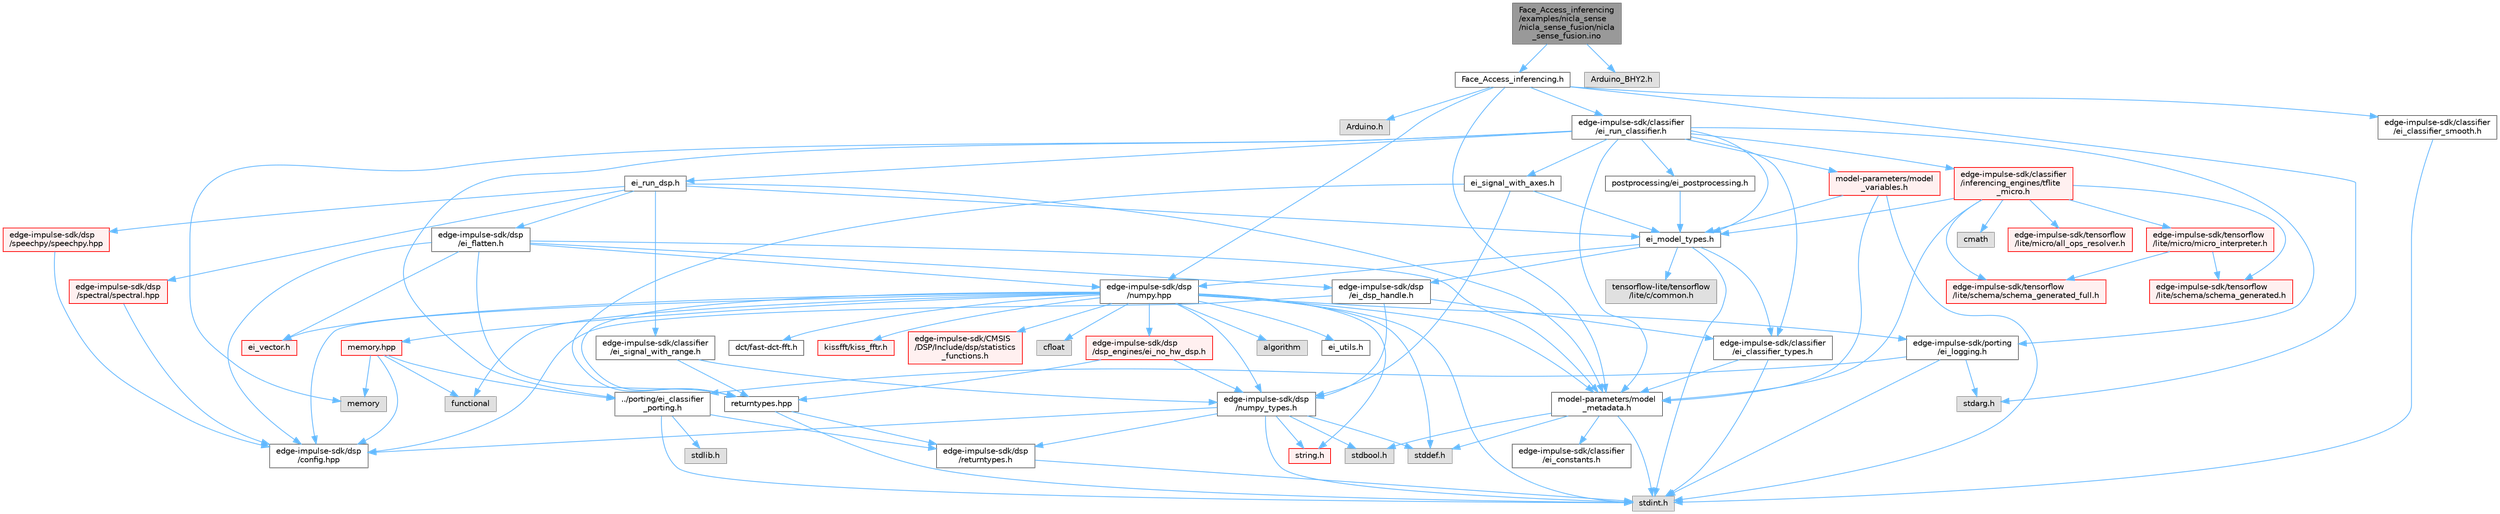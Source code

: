 digraph "Face_Access_inferencing/examples/nicla_sense/nicla_sense_fusion/nicla_sense_fusion.ino"
{
 // LATEX_PDF_SIZE
  bgcolor="transparent";
  edge [fontname=Helvetica,fontsize=10,labelfontname=Helvetica,labelfontsize=10];
  node [fontname=Helvetica,fontsize=10,shape=box,height=0.2,width=0.4];
  Node1 [id="Node000001",label="Face_Access_inferencing\l/examples/nicla_sense\l/nicla_sense_fusion/nicla\l_sense_fusion.ino",height=0.2,width=0.4,color="gray40", fillcolor="grey60", style="filled", fontcolor="black",tooltip=" "];
  Node1 -> Node2 [id="edge106_Node000001_Node000002",color="steelblue1",style="solid",tooltip=" "];
  Node2 [id="Node000002",label="Face_Access_inferencing.h",height=0.2,width=0.4,color="grey40", fillcolor="white", style="filled",URL="$_face___access__inferencing_8h.html",tooltip=" "];
  Node2 -> Node3 [id="edge107_Node000002_Node000003",color="steelblue1",style="solid",tooltip=" "];
  Node3 [id="Node000003",label="Arduino.h",height=0.2,width=0.4,color="grey60", fillcolor="#E0E0E0", style="filled",tooltip=" "];
  Node2 -> Node4 [id="edge108_Node000002_Node000004",color="steelblue1",style="solid",tooltip=" "];
  Node4 [id="Node000004",label="stdarg.h",height=0.2,width=0.4,color="grey60", fillcolor="#E0E0E0", style="filled",tooltip=" "];
  Node2 -> Node5 [id="edge109_Node000002_Node000005",color="steelblue1",style="solid",tooltip=" "];
  Node5 [id="Node000005",label="edge-impulse-sdk/classifier\l/ei_run_classifier.h",height=0.2,width=0.4,color="grey40", fillcolor="white", style="filled",URL="$ei__run__classifier_8h.html",tooltip=" "];
  Node5 -> Node6 [id="edge110_Node000005_Node000006",color="steelblue1",style="solid",tooltip=" "];
  Node6 [id="Node000006",label="ei_model_types.h",height=0.2,width=0.4,color="grey40", fillcolor="white", style="filled",URL="$ei__model__types_8h.html",tooltip=" "];
  Node6 -> Node7 [id="edge111_Node000006_Node000007",color="steelblue1",style="solid",tooltip=" "];
  Node7 [id="Node000007",label="stdint.h",height=0.2,width=0.4,color="grey60", fillcolor="#E0E0E0", style="filled",tooltip=" "];
  Node6 -> Node8 [id="edge112_Node000006_Node000008",color="steelblue1",style="solid",tooltip=" "];
  Node8 [id="Node000008",label="edge-impulse-sdk/classifier\l/ei_classifier_types.h",height=0.2,width=0.4,color="grey40", fillcolor="white", style="filled",URL="$ei__classifier__types_8h.html",tooltip=" "];
  Node8 -> Node7 [id="edge113_Node000008_Node000007",color="steelblue1",style="solid",tooltip=" "];
  Node8 -> Node9 [id="edge114_Node000008_Node000009",color="steelblue1",style="solid",tooltip=" "];
  Node9 [id="Node000009",label="model-parameters/model\l_metadata.h",height=0.2,width=0.4,color="grey40", fillcolor="white", style="filled",URL="$model__metadata_8h.html",tooltip=" "];
  Node9 -> Node7 [id="edge115_Node000009_Node000007",color="steelblue1",style="solid",tooltip=" "];
  Node9 -> Node10 [id="edge116_Node000009_Node000010",color="steelblue1",style="solid",tooltip=" "];
  Node10 [id="Node000010",label="stdbool.h",height=0.2,width=0.4,color="grey60", fillcolor="#E0E0E0", style="filled",tooltip=" "];
  Node9 -> Node11 [id="edge117_Node000009_Node000011",color="steelblue1",style="solid",tooltip=" "];
  Node11 [id="Node000011",label="stddef.h",height=0.2,width=0.4,color="grey60", fillcolor="#E0E0E0", style="filled",tooltip=" "];
  Node9 -> Node12 [id="edge118_Node000009_Node000012",color="steelblue1",style="solid",tooltip=" "];
  Node12 [id="Node000012",label="edge-impulse-sdk/classifier\l/ei_constants.h",height=0.2,width=0.4,color="grey40", fillcolor="white", style="filled",URL="$ei__constants_8h.html",tooltip=" "];
  Node6 -> Node13 [id="edge119_Node000006_Node000013",color="steelblue1",style="solid",tooltip=" "];
  Node13 [id="Node000013",label="edge-impulse-sdk/dsp\l/ei_dsp_handle.h",height=0.2,width=0.4,color="grey40", fillcolor="white", style="filled",URL="$ei__dsp__handle_8h.html",tooltip=" "];
  Node13 -> Node14 [id="edge120_Node000013_Node000014",color="steelblue1",style="solid",tooltip=" "];
  Node14 [id="Node000014",label="edge-impulse-sdk/dsp\l/config.hpp",height=0.2,width=0.4,color="grey40", fillcolor="white", style="filled",URL="$config_8hpp.html",tooltip=" "];
  Node13 -> Node15 [id="edge121_Node000013_Node000015",color="steelblue1",style="solid",tooltip=" "];
  Node15 [id="Node000015",label="edge-impulse-sdk/dsp\l/numpy_types.h",height=0.2,width=0.4,color="grey40", fillcolor="white", style="filled",URL="$numpy__types_8h.html",tooltip=" "];
  Node15 -> Node7 [id="edge122_Node000015_Node000007",color="steelblue1",style="solid",tooltip=" "];
  Node15 -> Node10 [id="edge123_Node000015_Node000010",color="steelblue1",style="solid",tooltip=" "];
  Node15 -> Node16 [id="edge124_Node000015_Node000016",color="steelblue1",style="solid",tooltip=" "];
  Node16 [id="Node000016",label="string.h",height=0.2,width=0.4,color="red", fillcolor="#FFF0F0", style="filled",URL="$string_8h.html",tooltip=" "];
  Node15 -> Node11 [id="edge125_Node000015_Node000011",color="steelblue1",style="solid",tooltip=" "];
  Node15 -> Node14 [id="edge126_Node000015_Node000014",color="steelblue1",style="solid",tooltip=" "];
  Node15 -> Node35 [id="edge127_Node000015_Node000035",color="steelblue1",style="solid",tooltip=" "];
  Node35 [id="Node000035",label="edge-impulse-sdk/dsp\l/returntypes.h",height=0.2,width=0.4,color="grey40", fillcolor="white", style="filled",URL="$returntypes_8h.html",tooltip=" "];
  Node35 -> Node7 [id="edge128_Node000035_Node000007",color="steelblue1",style="solid",tooltip=" "];
  Node13 -> Node8 [id="edge129_Node000013_Node000008",color="steelblue1",style="solid",tooltip=" "];
  Node6 -> Node36 [id="edge130_Node000006_Node000036",color="steelblue1",style="solid",tooltip=" "];
  Node36 [id="Node000036",label="edge-impulse-sdk/dsp\l/numpy.hpp",height=0.2,width=0.4,color="grey40", fillcolor="white", style="filled",URL="$numpy_8hpp.html",tooltip=" "];
  Node36 -> Node7 [id="edge131_Node000036_Node000007",color="steelblue1",style="solid",tooltip=" "];
  Node36 -> Node16 [id="edge132_Node000036_Node000016",color="steelblue1",style="solid",tooltip=" "];
  Node36 -> Node11 [id="edge133_Node000036_Node000011",color="steelblue1",style="solid",tooltip=" "];
  Node36 -> Node37 [id="edge134_Node000036_Node000037",color="steelblue1",style="solid",tooltip=" "];
  Node37 [id="Node000037",label="cfloat",height=0.2,width=0.4,color="grey60", fillcolor="#E0E0E0", style="filled",tooltip=" "];
  Node36 -> Node38 [id="edge135_Node000036_Node000038",color="steelblue1",style="solid",tooltip=" "];
  Node38 [id="Node000038",label="ei_vector.h",height=0.2,width=0.4,color="red", fillcolor="#FFF0F0", style="filled",URL="$ei__vector_8h.html",tooltip=" "];
  Node36 -> Node28 [id="edge136_Node000036_Node000028",color="steelblue1",style="solid",tooltip=" "];
  Node28 [id="Node000028",label="algorithm",height=0.2,width=0.4,color="grey60", fillcolor="#E0E0E0", style="filled",tooltip=" "];
  Node36 -> Node15 [id="edge137_Node000036_Node000015",color="steelblue1",style="solid",tooltip=" "];
  Node36 -> Node14 [id="edge138_Node000036_Node000014",color="steelblue1",style="solid",tooltip=" "];
  Node36 -> Node46 [id="edge139_Node000036_Node000046",color="steelblue1",style="solid",tooltip=" "];
  Node46 [id="Node000046",label="returntypes.hpp",height=0.2,width=0.4,color="grey40", fillcolor="white", style="filled",URL="$returntypes_8hpp.html",tooltip=" "];
  Node46 -> Node7 [id="edge140_Node000046_Node000007",color="steelblue1",style="solid",tooltip=" "];
  Node46 -> Node35 [id="edge141_Node000046_Node000035",color="steelblue1",style="solid",tooltip=" "];
  Node36 -> Node40 [id="edge142_Node000036_Node000040",color="steelblue1",style="solid",tooltip=" "];
  Node40 [id="Node000040",label="memory.hpp",height=0.2,width=0.4,color="red", fillcolor="#FFF0F0", style="filled",URL="$memory_8hpp.html",tooltip=" "];
  Node40 -> Node41 [id="edge143_Node000040_Node000041",color="steelblue1",style="solid",tooltip=" "];
  Node41 [id="Node000041",label="functional",height=0.2,width=0.4,color="grey60", fillcolor="#E0E0E0", style="filled",tooltip=" "];
  Node40 -> Node30 [id="edge144_Node000040_Node000030",color="steelblue1",style="solid",tooltip=" "];
  Node30 [id="Node000030",label="memory",height=0.2,width=0.4,color="grey60", fillcolor="#E0E0E0", style="filled",tooltip=" "];
  Node40 -> Node43 [id="edge145_Node000040_Node000043",color="steelblue1",style="solid",tooltip=" "];
  Node43 [id="Node000043",label="../porting/ei_classifier\l_porting.h",height=0.2,width=0.4,color="grey40", fillcolor="white", style="filled",URL="$ei__classifier__porting_8h.html",tooltip=" "];
  Node43 -> Node7 [id="edge146_Node000043_Node000007",color="steelblue1",style="solid",tooltip=" "];
  Node43 -> Node44 [id="edge147_Node000043_Node000044",color="steelblue1",style="solid",tooltip=" "];
  Node44 [id="Node000044",label="stdlib.h",height=0.2,width=0.4,color="grey60", fillcolor="#E0E0E0", style="filled",tooltip=" "];
  Node43 -> Node35 [id="edge148_Node000043_Node000035",color="steelblue1",style="solid",tooltip=" "];
  Node40 -> Node14 [id="edge149_Node000040_Node000014",color="steelblue1",style="solid",tooltip=" "];
  Node36 -> Node47 [id="edge150_Node000036_Node000047",color="steelblue1",style="solid",tooltip=" "];
  Node47 [id="Node000047",label="ei_utils.h",height=0.2,width=0.4,color="grey40", fillcolor="white", style="filled",URL="$ei__utils_8h.html",tooltip=" "];
  Node36 -> Node48 [id="edge151_Node000036_Node000048",color="steelblue1",style="solid",tooltip=" "];
  Node48 [id="Node000048",label="dct/fast-dct-fft.h",height=0.2,width=0.4,color="grey40", fillcolor="white", style="filled",URL="$fast-dct-fft_8h.html",tooltip=" "];
  Node36 -> Node49 [id="edge152_Node000036_Node000049",color="steelblue1",style="solid",tooltip=" "];
  Node49 [id="Node000049",label="kissfft/kiss_fftr.h",height=0.2,width=0.4,color="red", fillcolor="#FFF0F0", style="filled",URL="$_face___access__inferencing_2src_2edge-impulse-sdk_2dsp_2kissfft_2kiss__fftr_8h.html",tooltip=" "];
  Node36 -> Node52 [id="edge153_Node000036_Node000052",color="steelblue1",style="solid",tooltip=" "];
  Node52 [id="Node000052",label="edge-impulse-sdk/porting\l/ei_logging.h",height=0.2,width=0.4,color="grey40", fillcolor="white", style="filled",URL="$ei__logging_8h.html",tooltip=" "];
  Node52 -> Node7 [id="edge154_Node000052_Node000007",color="steelblue1",style="solid",tooltip=" "];
  Node52 -> Node4 [id="edge155_Node000052_Node000004",color="steelblue1",style="solid",tooltip=" "];
  Node52 -> Node43 [id="edge156_Node000052_Node000043",color="steelblue1",style="solid",tooltip=" "];
  Node36 -> Node9 [id="edge157_Node000036_Node000009",color="steelblue1",style="solid",tooltip=" "];
  Node36 -> Node53 [id="edge158_Node000036_Node000053",color="steelblue1",style="solid",tooltip=" "];
  Node53 [id="Node000053",label="edge-impulse-sdk/dsp\l/dsp_engines/ei_no_hw_dsp.h",height=0.2,width=0.4,color="red", fillcolor="#FFF0F0", style="filled",URL="$ei__no__hw__dsp_8h.html",tooltip=" "];
  Node53 -> Node46 [id="edge159_Node000053_Node000046",color="steelblue1",style="solid",tooltip=" "];
  Node53 -> Node15 [id="edge160_Node000053_Node000015",color="steelblue1",style="solid",tooltip=" "];
  Node36 -> Node54 [id="edge161_Node000036_Node000054",color="steelblue1",style="solid",tooltip=" "];
  Node54 [id="Node000054",label="edge-impulse-sdk/CMSIS\l/DSP/Include/dsp/statistics\l_functions.h",height=0.2,width=0.4,color="red", fillcolor="#FFF0F0", style="filled",URL="$statistics__functions_8h.html",tooltip=" "];
  Node36 -> Node41 [id="edge162_Node000036_Node000041",color="steelblue1",style="solid",tooltip=" "];
  Node6 -> Node64 [id="edge163_Node000006_Node000064",color="steelblue1",style="solid",tooltip=" "];
  Node64 [id="Node000064",label="tensorflow-lite/tensorflow\l/lite/c/common.h",height=0.2,width=0.4,color="grey60", fillcolor="#E0E0E0", style="filled",tooltip=" "];
  Node5 -> Node9 [id="edge164_Node000005_Node000009",color="steelblue1",style="solid",tooltip=" "];
  Node5 -> Node65 [id="edge165_Node000005_Node000065",color="steelblue1",style="solid",tooltip=" "];
  Node65 [id="Node000065",label="ei_run_dsp.h",height=0.2,width=0.4,color="grey40", fillcolor="white", style="filled",URL="$ei__run__dsp_8h.html",tooltip=" "];
  Node65 -> Node6 [id="edge166_Node000065_Node000006",color="steelblue1",style="solid",tooltip=" "];
  Node65 -> Node66 [id="edge167_Node000065_Node000066",color="steelblue1",style="solid",tooltip=" "];
  Node66 [id="Node000066",label="edge-impulse-sdk/dsp\l/spectral/spectral.hpp",height=0.2,width=0.4,color="red", fillcolor="#FFF0F0", style="filled",URL="$spectral_8hpp.html",tooltip=" "];
  Node66 -> Node14 [id="edge168_Node000066_Node000014",color="steelblue1",style="solid",tooltip=" "];
  Node65 -> Node74 [id="edge169_Node000065_Node000074",color="steelblue1",style="solid",tooltip=" "];
  Node74 [id="Node000074",label="edge-impulse-sdk/dsp\l/speechpy/speechpy.hpp",height=0.2,width=0.4,color="red", fillcolor="#FFF0F0", style="filled",URL="$speechpy_8hpp.html",tooltip=" "];
  Node74 -> Node14 [id="edge170_Node000074_Node000014",color="steelblue1",style="solid",tooltip=" "];
  Node65 -> Node78 [id="edge171_Node000065_Node000078",color="steelblue1",style="solid",tooltip=" "];
  Node78 [id="Node000078",label="edge-impulse-sdk/classifier\l/ei_signal_with_range.h",height=0.2,width=0.4,color="grey40", fillcolor="white", style="filled",URL="$ei__signal__with__range_8h.html",tooltip=" "];
  Node78 -> Node15 [id="edge172_Node000078_Node000015",color="steelblue1",style="solid",tooltip=" "];
  Node78 -> Node46 [id="edge173_Node000078_Node000046",color="steelblue1",style="solid",tooltip=" "];
  Node65 -> Node79 [id="edge174_Node000065_Node000079",color="steelblue1",style="solid",tooltip=" "];
  Node79 [id="Node000079",label="edge-impulse-sdk/dsp\l/ei_flatten.h",height=0.2,width=0.4,color="grey40", fillcolor="white", style="filled",URL="$ei__flatten_8h.html",tooltip=" "];
  Node79 -> Node38 [id="edge175_Node000079_Node000038",color="steelblue1",style="solid",tooltip=" "];
  Node79 -> Node46 [id="edge176_Node000079_Node000046",color="steelblue1",style="solid",tooltip=" "];
  Node79 -> Node13 [id="edge177_Node000079_Node000013",color="steelblue1",style="solid",tooltip=" "];
  Node79 -> Node9 [id="edge178_Node000079_Node000009",color="steelblue1",style="solid",tooltip=" "];
  Node79 -> Node36 [id="edge179_Node000079_Node000036",color="steelblue1",style="solid",tooltip=" "];
  Node79 -> Node14 [id="edge180_Node000079_Node000014",color="steelblue1",style="solid",tooltip=" "];
  Node65 -> Node9 [id="edge181_Node000065_Node000009",color="steelblue1",style="solid",tooltip=" "];
  Node5 -> Node8 [id="edge182_Node000005_Node000008",color="steelblue1",style="solid",tooltip=" "];
  Node5 -> Node80 [id="edge183_Node000005_Node000080",color="steelblue1",style="solid",tooltip=" "];
  Node80 [id="Node000080",label="ei_signal_with_axes.h",height=0.2,width=0.4,color="grey40", fillcolor="white", style="filled",URL="$ei__signal__with__axes_8h.html",tooltip=" "];
  Node80 -> Node15 [id="edge184_Node000080_Node000015",color="steelblue1",style="solid",tooltip=" "];
  Node80 -> Node46 [id="edge185_Node000080_Node000046",color="steelblue1",style="solid",tooltip=" "];
  Node80 -> Node6 [id="edge186_Node000080_Node000006",color="steelblue1",style="solid",tooltip=" "];
  Node5 -> Node81 [id="edge187_Node000005_Node000081",color="steelblue1",style="solid",tooltip=" "];
  Node81 [id="Node000081",label="postprocessing/ei_postprocessing.h",height=0.2,width=0.4,color="grey40", fillcolor="white", style="filled",URL="$ei__postprocessing_8h.html",tooltip=" "];
  Node81 -> Node6 [id="edge188_Node000081_Node000006",color="steelblue1",style="solid",tooltip=" "];
  Node5 -> Node43 [id="edge189_Node000005_Node000043",color="steelblue1",style="solid",tooltip=" "];
  Node5 -> Node52 [id="edge190_Node000005_Node000052",color="steelblue1",style="solid",tooltip=" "];
  Node5 -> Node30 [id="edge191_Node000005_Node000030",color="steelblue1",style="solid",tooltip=" "];
  Node5 -> Node82 [id="edge192_Node000005_Node000082",color="steelblue1",style="solid",tooltip=" "];
  Node82 [id="Node000082",label="edge-impulse-sdk/classifier\l/inferencing_engines/tflite\l_micro.h",height=0.2,width=0.4,color="red", fillcolor="#FFF0F0", style="filled",URL="$tflite__micro_8h.html",tooltip=" "];
  Node82 -> Node9 [id="edge193_Node000082_Node000009",color="steelblue1",style="solid",tooltip=" "];
  Node82 -> Node83 [id="edge194_Node000082_Node000083",color="steelblue1",style="solid",tooltip=" "];
  Node83 [id="Node000083",label="cmath",height=0.2,width=0.4,color="grey60", fillcolor="#E0E0E0", style="filled",tooltip=" "];
  Node82 -> Node84 [id="edge195_Node000082_Node000084",color="steelblue1",style="solid",tooltip=" "];
  Node84 [id="Node000084",label="edge-impulse-sdk/tensorflow\l/lite/micro/all_ops_resolver.h",height=0.2,width=0.4,color="red", fillcolor="#FFF0F0", style="filled",URL="$_face___access__inferencing_2src_2edge-impulse-sdk_2tensorflow_2lite_2micro_2all__ops__resolver_8h.html",tooltip=" "];
  Node82 -> Node165 [id="edge196_Node000082_Node000165",color="steelblue1",style="solid",tooltip=" "];
  Node165 [id="Node000165",label="edge-impulse-sdk/tensorflow\l/lite/micro/micro_interpreter.h",height=0.2,width=0.4,color="red", fillcolor="#FFF0F0", style="filled",URL="$_face___access__inferencing_2src_2edge-impulse-sdk_2tensorflow_2lite_2micro_2micro__interpreter_8h.html",tooltip=" "];
  Node165 -> Node95 [id="edge197_Node000165_Node000095",color="steelblue1",style="solid",tooltip=" "];
  Node95 [id="Node000095",label="edge-impulse-sdk/tensorflow\l/lite/schema/schema_generated.h",height=0.2,width=0.4,color="red", fillcolor="#FFF0F0", style="filled",URL="$_face___access__inferencing_2src_2edge-impulse-sdk_2tensorflow_2lite_2schema_2schema__generated_8h.html",tooltip=" "];
  Node165 -> Node167 [id="edge198_Node000165_Node000167",color="steelblue1",style="solid",tooltip=" "];
  Node167 [id="Node000167",label="edge-impulse-sdk/tensorflow\l/lite/schema/schema_generated_full.h",height=0.2,width=0.4,color="red", fillcolor="#FFF0F0", style="filled",URL="$schema__generated__full_8h.html",tooltip=" "];
  Node82 -> Node95 [id="edge199_Node000082_Node000095",color="steelblue1",style="solid",tooltip=" "];
  Node82 -> Node167 [id="edge200_Node000082_Node000167",color="steelblue1",style="solid",tooltip=" "];
  Node82 -> Node6 [id="edge201_Node000082_Node000006",color="steelblue1",style="solid",tooltip=" "];
  Node5 -> Node179 [id="edge202_Node000005_Node000179",color="steelblue1",style="solid",tooltip=" "];
  Node179 [id="Node000179",label="model-parameters/model\l_variables.h",height=0.2,width=0.4,color="red", fillcolor="#FFF0F0", style="filled",URL="$model__variables_8h.html",tooltip=" "];
  Node179 -> Node7 [id="edge203_Node000179_Node000007",color="steelblue1",style="solid",tooltip=" "];
  Node179 -> Node9 [id="edge204_Node000179_Node000009",color="steelblue1",style="solid",tooltip=" "];
  Node179 -> Node6 [id="edge205_Node000179_Node000006",color="steelblue1",style="solid",tooltip=" "];
  Node2 -> Node36 [id="edge206_Node000002_Node000036",color="steelblue1",style="solid",tooltip=" "];
  Node2 -> Node9 [id="edge207_Node000002_Node000009",color="steelblue1",style="solid",tooltip=" "];
  Node2 -> Node182 [id="edge208_Node000002_Node000182",color="steelblue1",style="solid",tooltip=" "];
  Node182 [id="Node000182",label="edge-impulse-sdk/classifier\l/ei_classifier_smooth.h",height=0.2,width=0.4,color="grey40", fillcolor="white", style="filled",URL="$ei__classifier__smooth_8h.html",tooltip=" "];
  Node182 -> Node7 [id="edge209_Node000182_Node000007",color="steelblue1",style="solid",tooltip=" "];
  Node1 -> Node183 [id="edge210_Node000001_Node000183",color="steelblue1",style="solid",tooltip=" "];
  Node183 [id="Node000183",label="Arduino_BHY2.h",height=0.2,width=0.4,color="grey60", fillcolor="#E0E0E0", style="filled",tooltip=" "];
}
